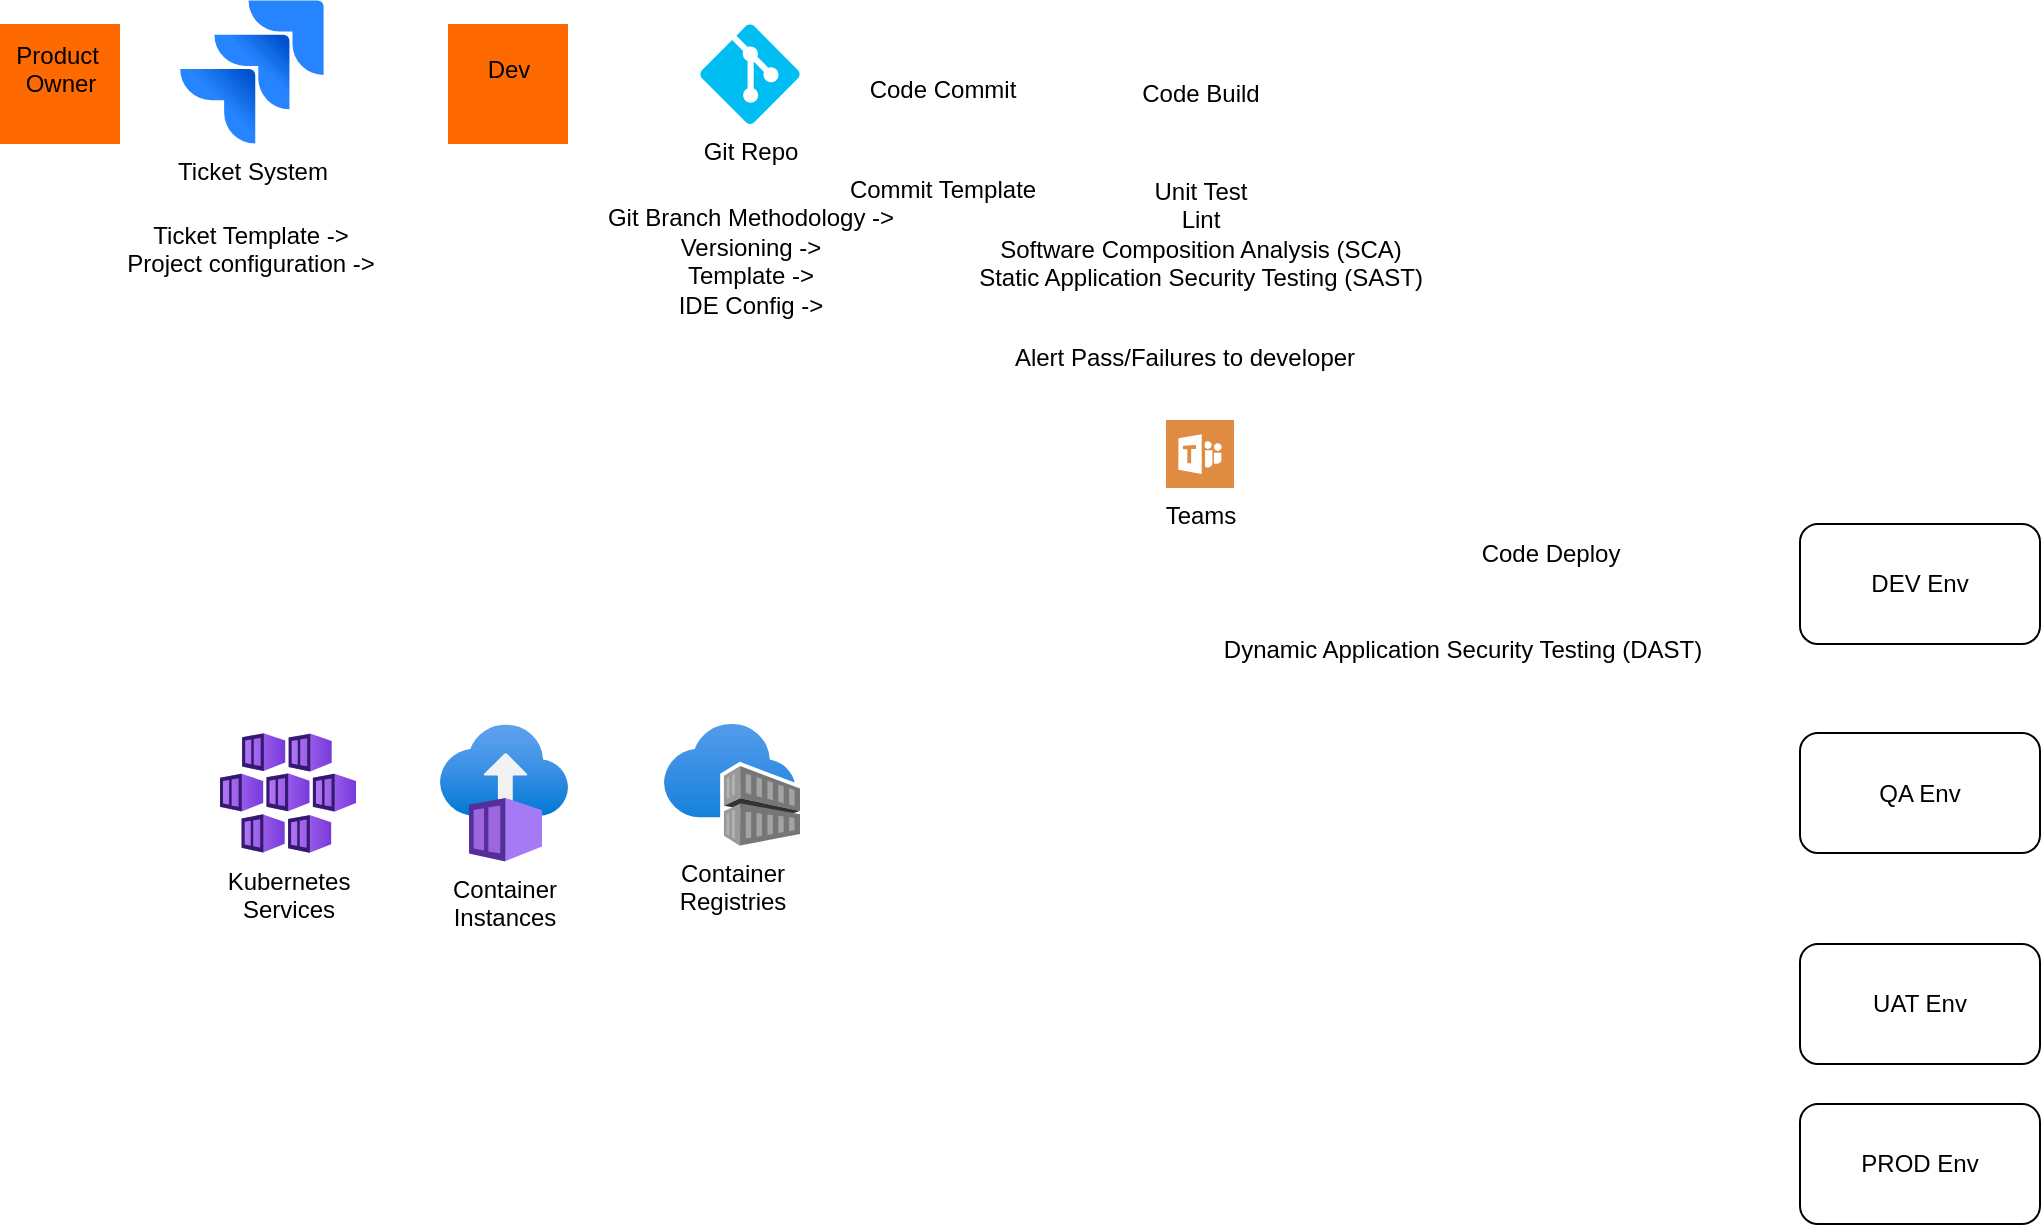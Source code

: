 <mxfile version="25.0.3">
  <diagram name="Page-1" id="HFFRkxdLWE5YDhGh8fER">
    <mxGraphModel dx="441" dy="761" grid="1" gridSize="10" guides="1" tooltips="1" connect="1" arrows="1" fold="1" page="1" pageScale="1" pageWidth="1169" pageHeight="826" math="0" shadow="0">
      <root>
        <mxCell id="0" />
        <mxCell id="1" parent="0" />
        <mxCell id="EDXHS6EJhSH5jY5PzywB-1" value="&lt;div&gt;Dev&lt;/div&gt;&lt;div&gt;&lt;br&gt;&lt;/div&gt;" style="points=[];aspect=fixed;html=1;align=center;shadow=0;dashed=0;fillColor=#FF6A00;strokeColor=none;shape=mxgraph.alibaba_cloud.user;" vertex="1" parent="1">
          <mxGeometry x="254" y="330" width="60" height="60" as="geometry" />
        </mxCell>
        <mxCell id="EDXHS6EJhSH5jY5PzywB-2" value="&lt;div&gt;Product&amp;nbsp;&lt;/div&gt;&lt;div&gt;Owner&lt;/div&gt;&lt;div&gt;&lt;br&gt;&lt;/div&gt;" style="points=[];aspect=fixed;html=1;align=center;shadow=0;dashed=0;fillColor=#FF6A00;strokeColor=none;shape=mxgraph.alibaba_cloud.user;" vertex="1" parent="1">
          <mxGeometry x="30" y="330" width="60" height="60" as="geometry" />
        </mxCell>
        <mxCell id="EDXHS6EJhSH5jY5PzywB-3" value="Ticket System" style="image;html=1;image=img/lib/atlassian/Jira_Logo.svg;" vertex="1" parent="1">
          <mxGeometry x="120" y="318" width="72" height="72" as="geometry" />
        </mxCell>
        <mxCell id="EDXHS6EJhSH5jY5PzywB-4" value="Git Repo" style="verticalLabelPosition=bottom;html=1;verticalAlign=top;align=center;strokeColor=none;fillColor=#00BEF2;shape=mxgraph.azure.git_repository;" vertex="1" parent="1">
          <mxGeometry x="380" y="330" width="50" height="50" as="geometry" />
        </mxCell>
        <mxCell id="EDXHS6EJhSH5jY5PzywB-8" value="&lt;div&gt;Kubernetes&lt;/div&gt;&lt;div&gt;Services&lt;br&gt;&lt;/div&gt;" style="image;aspect=fixed;html=1;points=[];align=center;fontSize=12;image=img/lib/azure2/containers/Kubernetes_Services.svg;" vertex="1" parent="1">
          <mxGeometry x="140" y="684.5" width="68" height="60" as="geometry" />
        </mxCell>
        <mxCell id="EDXHS6EJhSH5jY5PzywB-9" value="&lt;div&gt;Container&lt;/div&gt;&lt;div&gt;Registries&lt;br&gt;&lt;/div&gt;" style="image;aspect=fixed;html=1;points=[];align=center;fontSize=12;image=img/lib/azure2/containers/Container_Registries.svg;" vertex="1" parent="1">
          <mxGeometry x="362" y="680" width="68" height="61" as="geometry" />
        </mxCell>
        <mxCell id="EDXHS6EJhSH5jY5PzywB-10" value="&lt;div&gt;Container&lt;/div&gt;&lt;div&gt;Instances&lt;/div&gt;&lt;div&gt;&lt;br&gt;&lt;/div&gt;" style="image;aspect=fixed;html=1;points=[];align=center;fontSize=12;image=img/lib/azure2/containers/Container_Instances.svg;" vertex="1" parent="1">
          <mxGeometry x="250" y="680" width="64" height="69" as="geometry" />
        </mxCell>
        <mxCell id="EDXHS6EJhSH5jY5PzywB-12" value="&lt;div&gt;Code Build&lt;/div&gt;" style="text;html=1;align=center;verticalAlign=middle;resizable=0;points=[];autosize=1;strokeColor=none;fillColor=none;" vertex="1" parent="1">
          <mxGeometry x="590" y="350" width="80" height="30" as="geometry" />
        </mxCell>
        <mxCell id="EDXHS6EJhSH5jY5PzywB-13" value="&lt;div&gt;Code Deploy&lt;/div&gt;" style="text;html=1;align=center;verticalAlign=middle;resizable=0;points=[];autosize=1;strokeColor=none;fillColor=none;" vertex="1" parent="1">
          <mxGeometry x="760" y="580" width="90" height="30" as="geometry" />
        </mxCell>
        <mxCell id="EDXHS6EJhSH5jY5PzywB-15" value="Code Commit" style="text;html=1;align=center;verticalAlign=middle;resizable=0;points=[];autosize=1;strokeColor=none;fillColor=none;" vertex="1" parent="1">
          <mxGeometry x="451" y="348" width="100" height="30" as="geometry" />
        </mxCell>
        <mxCell id="EDXHS6EJhSH5jY5PzywB-16" value="&lt;div&gt;Ticket Template -&amp;gt;&lt;br&gt;&lt;/div&gt;&lt;div&gt;Project configuration -&amp;gt;&lt;br&gt;&lt;/div&gt;&lt;div&gt;&lt;br&gt;&lt;/div&gt;" style="text;html=1;align=center;verticalAlign=middle;resizable=0;points=[];autosize=1;strokeColor=none;fillColor=none;" vertex="1" parent="1">
          <mxGeometry x="80" y="420" width="150" height="60" as="geometry" />
        </mxCell>
        <mxCell id="EDXHS6EJhSH5jY5PzywB-17" value="&lt;div&gt;Unit Test&lt;/div&gt;&lt;div&gt;Lint&lt;/div&gt;&lt;div&gt; Software Composition Analysis (SCA)&lt;/div&gt;&lt;div&gt;Static Application Security Testing (SAST)&lt;/div&gt;" style="text;html=1;align=center;verticalAlign=middle;resizable=0;points=[];autosize=1;strokeColor=none;fillColor=none;" vertex="1" parent="1">
          <mxGeometry x="505" y="400" width="250" height="70" as="geometry" />
        </mxCell>
        <mxCell id="EDXHS6EJhSH5jY5PzywB-18" value="&lt;div&gt;Teams&lt;/div&gt;&lt;div&gt;&lt;br&gt;&lt;/div&gt;" style="sketch=0;pointerEvents=1;shadow=0;dashed=0;html=1;strokeColor=none;fillColor=#DF8C42;labelPosition=center;verticalLabelPosition=bottom;verticalAlign=top;align=center;outlineConnect=0;shape=mxgraph.veeam2.microsoft_teams;" vertex="1" parent="1">
          <mxGeometry x="613" y="528" width="34" height="34" as="geometry" />
        </mxCell>
        <mxCell id="EDXHS6EJhSH5jY5PzywB-19" value="Alert Pass/Failures to developer" style="text;html=1;align=center;verticalAlign=middle;resizable=0;points=[];autosize=1;strokeColor=none;fillColor=none;" vertex="1" parent="1">
          <mxGeometry x="527" y="482" width="190" height="30" as="geometry" />
        </mxCell>
        <mxCell id="EDXHS6EJhSH5jY5PzywB-21" value="Dynamic Application Security Testing (DAST)" style="text;html=1;align=center;verticalAlign=middle;resizable=0;points=[];autosize=1;strokeColor=none;fillColor=none;" vertex="1" parent="1">
          <mxGeometry x="631" y="628" width="260" height="30" as="geometry" />
        </mxCell>
        <mxCell id="EDXHS6EJhSH5jY5PzywB-22" value="&lt;div&gt;Git Branch Methodology -&amp;gt;&lt;br&gt;&lt;/div&gt;&lt;div&gt;Versioning -&amp;gt;&lt;/div&gt;&lt;div&gt;Template -&amp;gt;&lt;/div&gt;&lt;div&gt;IDE Config -&amp;gt;&lt;/div&gt;&lt;div&gt;&lt;br&gt;&lt;/div&gt;&lt;div&gt;&lt;br&gt;&lt;/div&gt;" style="text;html=1;align=center;verticalAlign=middle;resizable=0;points=[];autosize=1;strokeColor=none;fillColor=none;" vertex="1" parent="1">
          <mxGeometry x="320" y="413" width="170" height="100" as="geometry" />
        </mxCell>
        <mxCell id="EDXHS6EJhSH5jY5PzywB-23" value="&lt;div&gt;DEV Env&lt;/div&gt;" style="rounded=1;whiteSpace=wrap;html=1;" vertex="1" parent="1">
          <mxGeometry x="930" y="580" width="120" height="60" as="geometry" />
        </mxCell>
        <mxCell id="EDXHS6EJhSH5jY5PzywB-24" value="&lt;div&gt;QA Env&lt;/div&gt;" style="rounded=1;whiteSpace=wrap;html=1;" vertex="1" parent="1">
          <mxGeometry x="930" y="684.5" width="120" height="60" as="geometry" />
        </mxCell>
        <mxCell id="EDXHS6EJhSH5jY5PzywB-25" value="&lt;div&gt;UAT Env&lt;/div&gt;" style="rounded=1;whiteSpace=wrap;html=1;" vertex="1" parent="1">
          <mxGeometry x="930" y="790" width="120" height="60" as="geometry" />
        </mxCell>
        <mxCell id="EDXHS6EJhSH5jY5PzywB-26" value="&lt;div&gt;PROD Env&lt;/div&gt;" style="rounded=1;whiteSpace=wrap;html=1;" vertex="1" parent="1">
          <mxGeometry x="930" y="870" width="120" height="60" as="geometry" />
        </mxCell>
        <mxCell id="EDXHS6EJhSH5jY5PzywB-27" value="Commit Template" style="text;html=1;align=center;verticalAlign=middle;resizable=0;points=[];autosize=1;strokeColor=none;fillColor=none;" vertex="1" parent="1">
          <mxGeometry x="441" y="398" width="120" height="30" as="geometry" />
        </mxCell>
      </root>
    </mxGraphModel>
  </diagram>
</mxfile>
